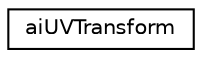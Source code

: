 digraph "Graphical Class Hierarchy"
{
  edge [fontname="Helvetica",fontsize="10",labelfontname="Helvetica",labelfontsize="10"];
  node [fontname="Helvetica",fontsize="10",shape=record];
  rankdir="LR";
  Node1 [label="aiUVTransform",height=0.2,width=0.4,color="black", fillcolor="white", style="filled",URL="$structai_u_v_transform.html",tooltip="Defines how an UV channel is transformed. "];
}

